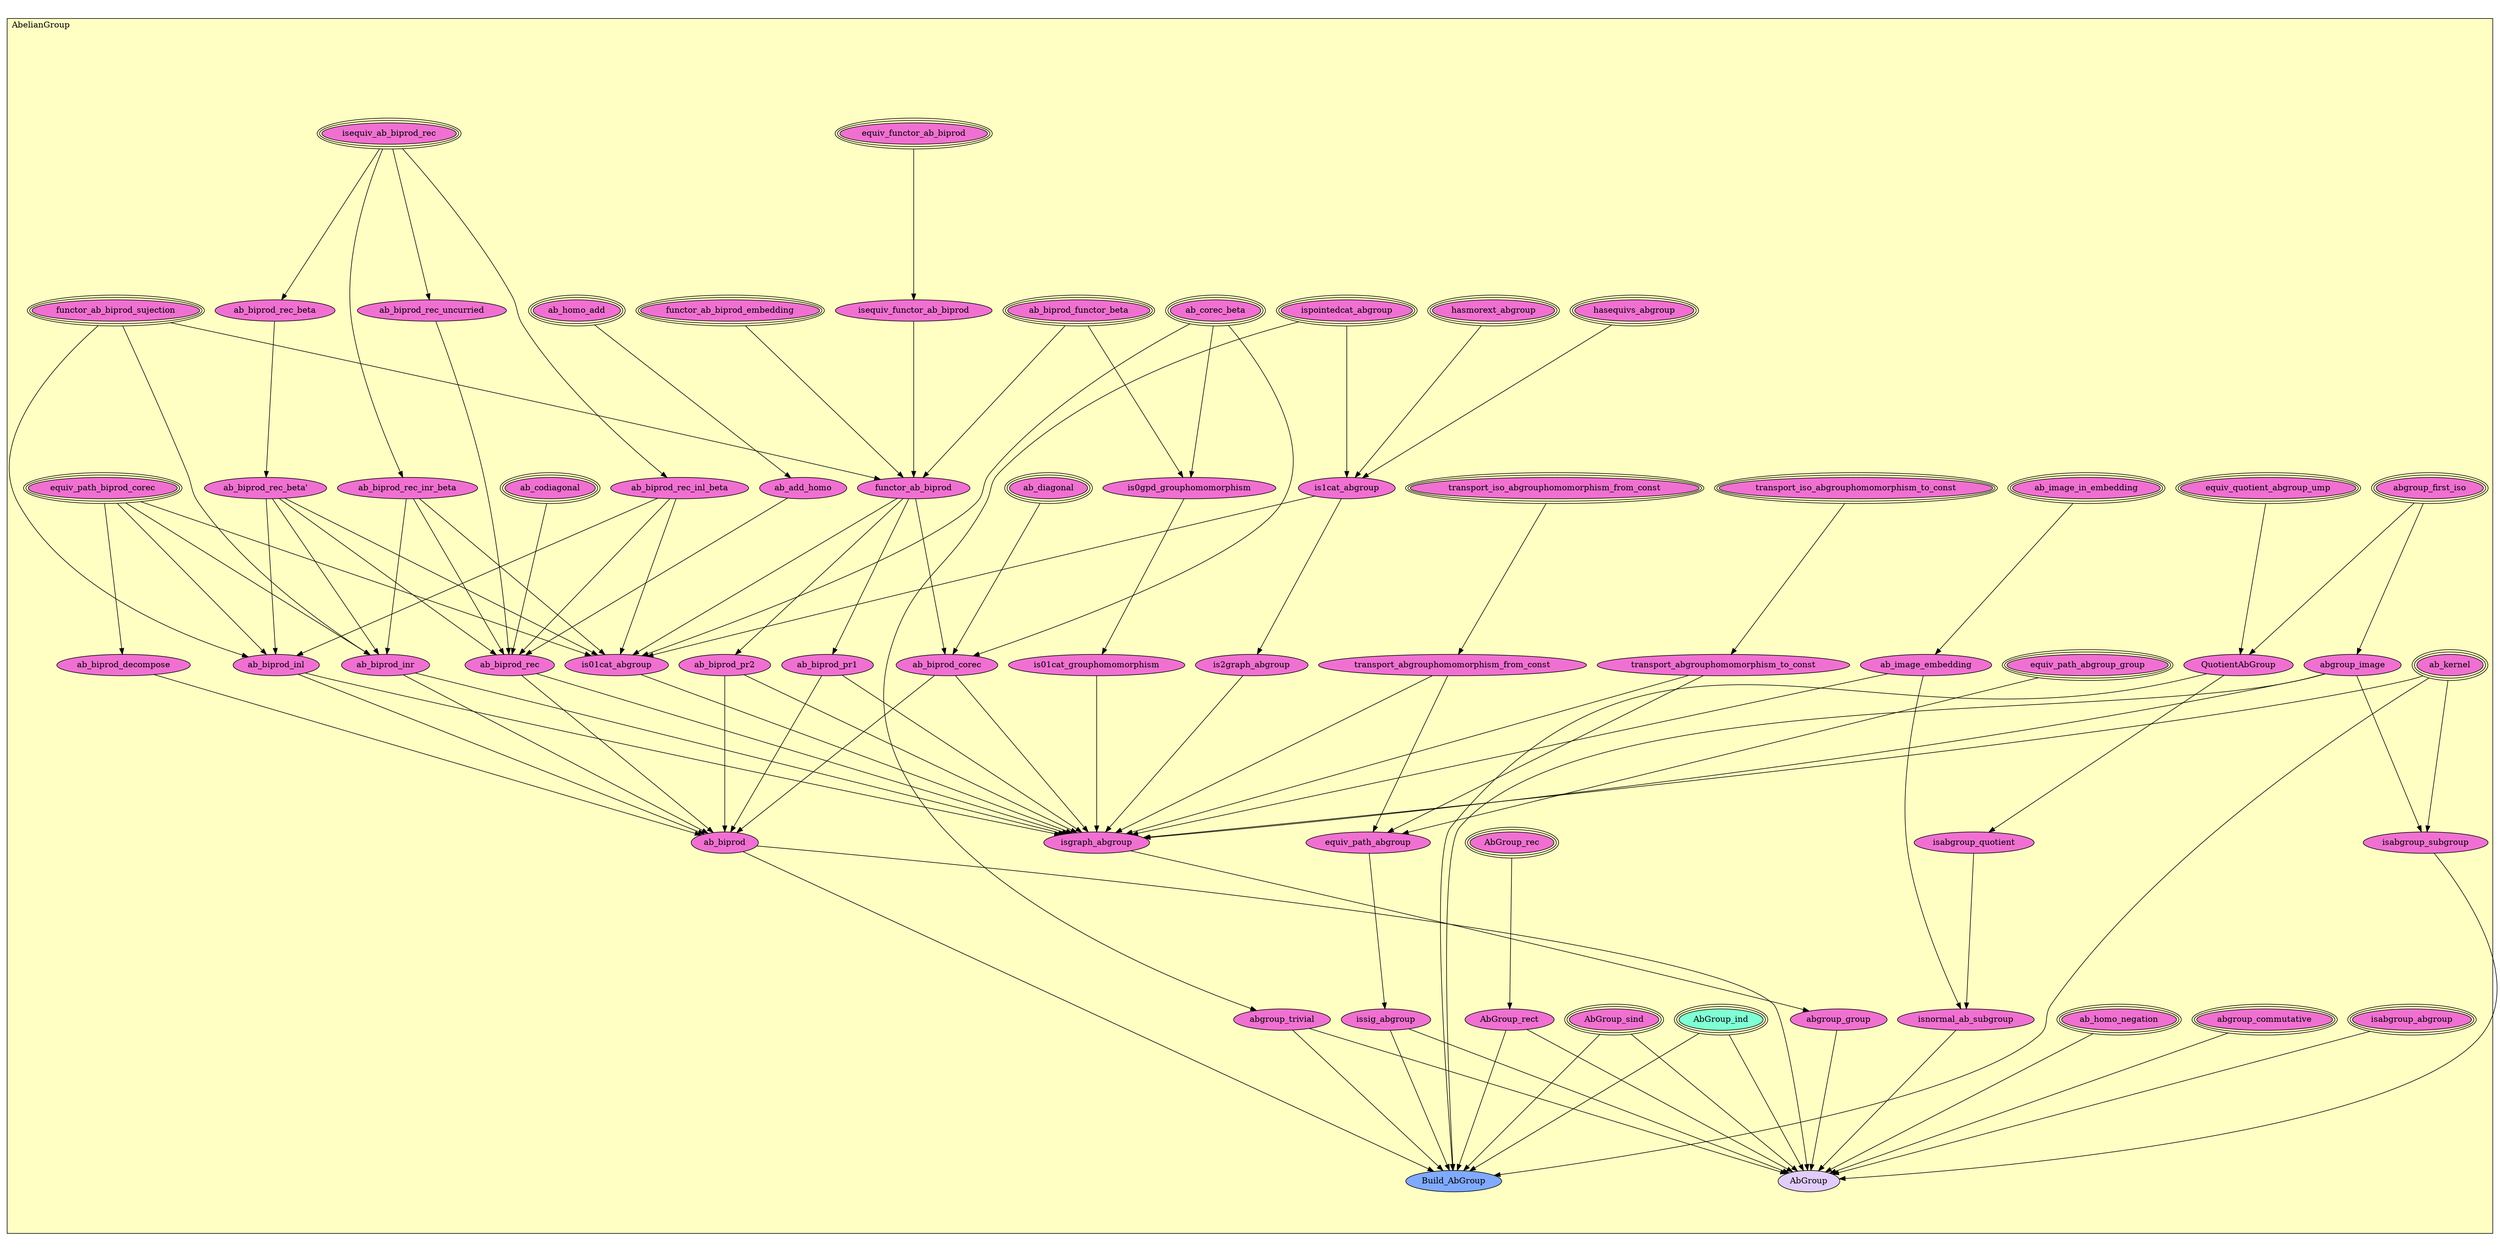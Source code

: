 digraph HoTT_Algebra_AbGroups_AbelianGroup {
  graph [ratio=0.5]
  node [style=filled]
AbelianGroup_ab_image_in_embedding [label="ab_image_in_embedding", URL=<AbelianGroup.html#ab_image_in_embedding>, peripheries=3, fillcolor="#F070D1"] ;
AbelianGroup_ab_image_embedding [label="ab_image_embedding", URL=<AbelianGroup.html#ab_image_embedding>, fillcolor="#F070D1"] ;
AbelianGroup_ab_homo_add [label="ab_homo_add", URL=<AbelianGroup.html#ab_homo_add>, peripheries=3, fillcolor="#F070D1"] ;
AbelianGroup_ab_add_homo [label="ab_add_homo", URL=<AbelianGroup.html#ab_add_homo>, fillcolor="#F070D1"] ;
AbelianGroup_ab_homo_negation [label="ab_homo_negation", URL=<AbelianGroup.html#ab_homo_negation>, peripheries=3, fillcolor="#F070D1"] ;
AbelianGroup_transport_iso_abgrouphomomorphism_to_const [label="transport_iso_abgrouphomomorphism_to_const", URL=<AbelianGroup.html#transport_iso_abgrouphomomorphism_to_const>, peripheries=3, fillcolor="#F070D1"] ;
AbelianGroup_transport_abgrouphomomorphism_to_const [label="transport_abgrouphomomorphism_to_const", URL=<AbelianGroup.html#transport_abgrouphomomorphism_to_const>, fillcolor="#F070D1"] ;
AbelianGroup_transport_iso_abgrouphomomorphism_from_const [label="transport_iso_abgrouphomomorphism_from_const", URL=<AbelianGroup.html#transport_iso_abgrouphomomorphism_from_const>, peripheries=3, fillcolor="#F070D1"] ;
AbelianGroup_transport_abgrouphomomorphism_from_const [label="transport_abgrouphomomorphism_from_const", URL=<AbelianGroup.html#transport_abgrouphomomorphism_from_const>, fillcolor="#F070D1"] ;
AbelianGroup_ab_kernel [label="ab_kernel", URL=<AbelianGroup.html#ab_kernel>, peripheries=3, fillcolor="#F070D1"] ;
AbelianGroup_equiv_path_biprod_corec [label="equiv_path_biprod_corec", URL=<AbelianGroup.html#equiv_path_biprod_corec>, peripheries=3, fillcolor="#F070D1"] ;
AbelianGroup_ab_biprod_decompose [label="ab_biprod_decompose", URL=<AbelianGroup.html#ab_biprod_decompose>, fillcolor="#F070D1"] ;
AbelianGroup_functor_ab_biprod_sujection [label="functor_ab_biprod_sujection", URL=<AbelianGroup.html#functor_ab_biprod_sujection>, peripheries=3, fillcolor="#F070D1"] ;
AbelianGroup_functor_ab_biprod_embedding [label="functor_ab_biprod_embedding", URL=<AbelianGroup.html#functor_ab_biprod_embedding>, peripheries=3, fillcolor="#F070D1"] ;
AbelianGroup_equiv_functor_ab_biprod [label="equiv_functor_ab_biprod", URL=<AbelianGroup.html#equiv_functor_ab_biprod>, peripheries=3, fillcolor="#F070D1"] ;
AbelianGroup_isequiv_functor_ab_biprod [label="isequiv_functor_ab_biprod", URL=<AbelianGroup.html#isequiv_functor_ab_biprod>, fillcolor="#F070D1"] ;
AbelianGroup_ab_biprod_functor_beta [label="ab_biprod_functor_beta", URL=<AbelianGroup.html#ab_biprod_functor_beta>, peripheries=3, fillcolor="#F070D1"] ;
AbelianGroup_functor_ab_biprod [label="functor_ab_biprod", URL=<AbelianGroup.html#functor_ab_biprod>, fillcolor="#F070D1"] ;
AbelianGroup_ab_corec_beta [label="ab_corec_beta", URL=<AbelianGroup.html#ab_corec_beta>, peripheries=3, fillcolor="#F070D1"] ;
AbelianGroup_ab_diagonal [label="ab_diagonal", URL=<AbelianGroup.html#ab_diagonal>, peripheries=3, fillcolor="#F070D1"] ;
AbelianGroup_ab_biprod_corec [label="ab_biprod_corec", URL=<AbelianGroup.html#ab_biprod_corec>, fillcolor="#F070D1"] ;
AbelianGroup_isequiv_ab_biprod_rec [label="isequiv_ab_biprod_rec", URL=<AbelianGroup.html#isequiv_ab_biprod_rec>, peripheries=3, fillcolor="#F070D1"] ;
AbelianGroup_ab_biprod_rec_inr_beta [label="ab_biprod_rec_inr_beta", URL=<AbelianGroup.html#ab_biprod_rec_inr_beta>, fillcolor="#F070D1"] ;
AbelianGroup_ab_biprod_rec_inl_beta [label="ab_biprod_rec_inl_beta", URL=<AbelianGroup.html#ab_biprod_rec_inl_beta>, fillcolor="#F070D1"] ;
AbelianGroup_ab_biprod_rec_beta [label="ab_biprod_rec_beta", URL=<AbelianGroup.html#ab_biprod_rec_beta>, fillcolor="#F070D1"] ;
AbelianGroup_ab_biprod_rec_beta_ [label="ab_biprod_rec_beta'", URL=<AbelianGroup.html#ab_biprod_rec_beta'>, fillcolor="#F070D1"] ;
AbelianGroup_ab_biprod_rec_uncurried [label="ab_biprod_rec_uncurried", URL=<AbelianGroup.html#ab_biprod_rec_uncurried>, fillcolor="#F070D1"] ;
AbelianGroup_ab_codiagonal [label="ab_codiagonal", URL=<AbelianGroup.html#ab_codiagonal>, peripheries=3, fillcolor="#F070D1"] ;
AbelianGroup_ab_biprod_pr2 [label="ab_biprod_pr2", URL=<AbelianGroup.html#ab_biprod_pr2>, fillcolor="#F070D1"] ;
AbelianGroup_ab_biprod_pr1 [label="ab_biprod_pr1", URL=<AbelianGroup.html#ab_biprod_pr1>, fillcolor="#F070D1"] ;
AbelianGroup_ab_biprod_rec [label="ab_biprod_rec", URL=<AbelianGroup.html#ab_biprod_rec>, fillcolor="#F070D1"] ;
AbelianGroup_ab_biprod_inr [label="ab_biprod_inr", URL=<AbelianGroup.html#ab_biprod_inr>, fillcolor="#F070D1"] ;
AbelianGroup_ab_biprod_inl [label="ab_biprod_inl", URL=<AbelianGroup.html#ab_biprod_inl>, fillcolor="#F070D1"] ;
AbelianGroup_ab_biprod [label="ab_biprod", URL=<AbelianGroup.html#ab_biprod>, fillcolor="#F070D1"] ;
AbelianGroup_abgroup_first_iso [label="abgroup_first_iso", URL=<AbelianGroup.html#abgroup_first_iso>, peripheries=3, fillcolor="#F070D1"] ;
AbelianGroup_abgroup_image [label="abgroup_image", URL=<AbelianGroup.html#abgroup_image>, fillcolor="#F070D1"] ;
AbelianGroup_ispointedcat_abgroup [label="ispointedcat_abgroup", URL=<AbelianGroup.html#ispointedcat_abgroup>, peripheries=3, fillcolor="#F070D1"] ;
AbelianGroup_abgroup_trivial [label="abgroup_trivial", URL=<AbelianGroup.html#abgroup_trivial>, fillcolor="#F070D1"] ;
AbelianGroup_hasequivs_abgroup [label="hasequivs_abgroup", URL=<AbelianGroup.html#hasequivs_abgroup>, peripheries=3, fillcolor="#F070D1"] ;
AbelianGroup_hasmorext_abgroup [label="hasmorext_abgroup", URL=<AbelianGroup.html#hasmorext_abgroup>, peripheries=3, fillcolor="#F070D1"] ;
AbelianGroup_is1cat_abgroup [label="is1cat_abgroup", URL=<AbelianGroup.html#is1cat_abgroup>, fillcolor="#F070D1"] ;
AbelianGroup_is2graph_abgroup [label="is2graph_abgroup", URL=<AbelianGroup.html#is2graph_abgroup>, fillcolor="#F070D1"] ;
AbelianGroup_is0gpd_grouphomomorphism [label="is0gpd_grouphomomorphism", URL=<AbelianGroup.html#is0gpd_grouphomomorphism>, fillcolor="#F070D1"] ;
AbelianGroup_is01cat_grouphomomorphism [label="is01cat_grouphomomorphism", URL=<AbelianGroup.html#is01cat_grouphomomorphism>, fillcolor="#F070D1"] ;
AbelianGroup_is01cat_abgroup [label="is01cat_abgroup", URL=<AbelianGroup.html#is01cat_abgroup>, fillcolor="#F070D1"] ;
AbelianGroup_isgraph_abgroup [label="isgraph_abgroup", URL=<AbelianGroup.html#isgraph_abgroup>, fillcolor="#F070D1"] ;
AbelianGroup_equiv_quotient_abgroup_ump [label="equiv_quotient_abgroup_ump", URL=<AbelianGroup.html#equiv_quotient_abgroup_ump>, peripheries=3, fillcolor="#F070D1"] ;
AbelianGroup_QuotientAbGroup [label="QuotientAbGroup", URL=<AbelianGroup.html#QuotientAbGroup>, fillcolor="#F070D1"] ;
AbelianGroup_isabgroup_quotient [label="isabgroup_quotient", URL=<AbelianGroup.html#isabgroup_quotient>, fillcolor="#F070D1"] ;
AbelianGroup_isnormal_ab_subgroup [label="isnormal_ab_subgroup", URL=<AbelianGroup.html#isnormal_ab_subgroup>, fillcolor="#F070D1"] ;
AbelianGroup_isabgroup_subgroup [label="isabgroup_subgroup", URL=<AbelianGroup.html#isabgroup_subgroup>, fillcolor="#F070D1"] ;
AbelianGroup_equiv_path_abgroup_group [label="equiv_path_abgroup_group", URL=<AbelianGroup.html#equiv_path_abgroup_group>, peripheries=3, fillcolor="#F070D1"] ;
AbelianGroup_equiv_path_abgroup [label="equiv_path_abgroup", URL=<AbelianGroup.html#equiv_path_abgroup>, fillcolor="#F070D1"] ;
AbelianGroup_issig_abgroup [label="issig_abgroup", URL=<AbelianGroup.html#issig_abgroup>, fillcolor="#F070D1"] ;
AbelianGroup_isabgroup_abgroup [label="isabgroup_abgroup", URL=<AbelianGroup.html#isabgroup_abgroup>, peripheries=3, fillcolor="#F070D1"] ;
AbelianGroup_abgroup_commutative [label="abgroup_commutative", URL=<AbelianGroup.html#abgroup_commutative>, peripheries=3, fillcolor="#F070D1"] ;
AbelianGroup_abgroup_group [label="abgroup_group", URL=<AbelianGroup.html#abgroup_group>, fillcolor="#F070D1"] ;
AbelianGroup_AbGroup_sind [label="AbGroup_sind", URL=<AbelianGroup.html#AbGroup_sind>, peripheries=3, fillcolor="#F070D1"] ;
AbelianGroup_AbGroup_rec [label="AbGroup_rec", URL=<AbelianGroup.html#AbGroup_rec>, peripheries=3, fillcolor="#F070D1"] ;
AbelianGroup_AbGroup_ind [label="AbGroup_ind", URL=<AbelianGroup.html#AbGroup_ind>, peripheries=3, fillcolor="#7FFFD4"] ;
AbelianGroup_AbGroup_rect [label="AbGroup_rect", URL=<AbelianGroup.html#AbGroup_rect>, fillcolor="#F070D1"] ;
AbelianGroup_Build_AbGroup [label="Build_AbGroup", URL=<AbelianGroup.html#Build_AbGroup>, fillcolor="#7FAAFF"] ;
AbelianGroup_AbGroup [label="AbGroup", URL=<AbelianGroup.html#AbGroup>, fillcolor="#E2CDFA"] ;
  AbelianGroup_ab_image_in_embedding -> AbelianGroup_ab_image_embedding [] ;
  AbelianGroup_ab_image_embedding -> AbelianGroup_isgraph_abgroup [] ;
  AbelianGroup_ab_image_embedding -> AbelianGroup_isnormal_ab_subgroup [] ;
  AbelianGroup_ab_homo_add -> AbelianGroup_ab_add_homo [] ;
  AbelianGroup_ab_add_homo -> AbelianGroup_ab_biprod_rec [] ;
  AbelianGroup_ab_homo_negation -> AbelianGroup_AbGroup [] ;
  AbelianGroup_transport_iso_abgrouphomomorphism_to_const -> AbelianGroup_transport_abgrouphomomorphism_to_const [] ;
  AbelianGroup_transport_abgrouphomomorphism_to_const -> AbelianGroup_isgraph_abgroup [] ;
  AbelianGroup_transport_abgrouphomomorphism_to_const -> AbelianGroup_equiv_path_abgroup [] ;
  AbelianGroup_transport_iso_abgrouphomomorphism_from_const -> AbelianGroup_transport_abgrouphomomorphism_from_const [] ;
  AbelianGroup_transport_abgrouphomomorphism_from_const -> AbelianGroup_isgraph_abgroup [] ;
  AbelianGroup_transport_abgrouphomomorphism_from_const -> AbelianGroup_equiv_path_abgroup [] ;
  AbelianGroup_ab_kernel -> AbelianGroup_isgraph_abgroup [] ;
  AbelianGroup_ab_kernel -> AbelianGroup_isabgroup_subgroup [] ;
  AbelianGroup_ab_kernel -> AbelianGroup_Build_AbGroup [] ;
  AbelianGroup_equiv_path_biprod_corec -> AbelianGroup_ab_biprod_decompose [] ;
  AbelianGroup_equiv_path_biprod_corec -> AbelianGroup_ab_biprod_inr [] ;
  AbelianGroup_equiv_path_biprod_corec -> AbelianGroup_ab_biprod_inl [] ;
  AbelianGroup_equiv_path_biprod_corec -> AbelianGroup_is01cat_abgroup [] ;
  AbelianGroup_ab_biprod_decompose -> AbelianGroup_ab_biprod [] ;
  AbelianGroup_functor_ab_biprod_sujection -> AbelianGroup_functor_ab_biprod [] ;
  AbelianGroup_functor_ab_biprod_sujection -> AbelianGroup_ab_biprod_inr [] ;
  AbelianGroup_functor_ab_biprod_sujection -> AbelianGroup_ab_biprod_inl [] ;
  AbelianGroup_functor_ab_biprod_embedding -> AbelianGroup_functor_ab_biprod [] ;
  AbelianGroup_equiv_functor_ab_biprod -> AbelianGroup_isequiv_functor_ab_biprod [] ;
  AbelianGroup_isequiv_functor_ab_biprod -> AbelianGroup_functor_ab_biprod [] ;
  AbelianGroup_ab_biprod_functor_beta -> AbelianGroup_functor_ab_biprod [] ;
  AbelianGroup_ab_biprod_functor_beta -> AbelianGroup_is0gpd_grouphomomorphism [] ;
  AbelianGroup_functor_ab_biprod -> AbelianGroup_ab_biprod_corec [] ;
  AbelianGroup_functor_ab_biprod -> AbelianGroup_ab_biprod_pr2 [] ;
  AbelianGroup_functor_ab_biprod -> AbelianGroup_ab_biprod_pr1 [] ;
  AbelianGroup_functor_ab_biprod -> AbelianGroup_is01cat_abgroup [] ;
  AbelianGroup_ab_corec_beta -> AbelianGroup_ab_biprod_corec [] ;
  AbelianGroup_ab_corec_beta -> AbelianGroup_is0gpd_grouphomomorphism [] ;
  AbelianGroup_ab_corec_beta -> AbelianGroup_is01cat_abgroup [] ;
  AbelianGroup_ab_diagonal -> AbelianGroup_ab_biprod_corec [] ;
  AbelianGroup_ab_biprod_corec -> AbelianGroup_ab_biprod [] ;
  AbelianGroup_ab_biprod_corec -> AbelianGroup_isgraph_abgroup [] ;
  AbelianGroup_isequiv_ab_biprod_rec -> AbelianGroup_ab_biprod_rec_inr_beta [] ;
  AbelianGroup_isequiv_ab_biprod_rec -> AbelianGroup_ab_biprod_rec_inl_beta [] ;
  AbelianGroup_isequiv_ab_biprod_rec -> AbelianGroup_ab_biprod_rec_beta [] ;
  AbelianGroup_isequiv_ab_biprod_rec -> AbelianGroup_ab_biprod_rec_uncurried [] ;
  AbelianGroup_ab_biprod_rec_inr_beta -> AbelianGroup_ab_biprod_rec [] ;
  AbelianGroup_ab_biprod_rec_inr_beta -> AbelianGroup_ab_biprod_inr [] ;
  AbelianGroup_ab_biprod_rec_inr_beta -> AbelianGroup_is01cat_abgroup [] ;
  AbelianGroup_ab_biprod_rec_inl_beta -> AbelianGroup_ab_biprod_rec [] ;
  AbelianGroup_ab_biprod_rec_inl_beta -> AbelianGroup_ab_biprod_inl [] ;
  AbelianGroup_ab_biprod_rec_inl_beta -> AbelianGroup_is01cat_abgroup [] ;
  AbelianGroup_ab_biprod_rec_beta -> AbelianGroup_ab_biprod_rec_beta_ [] ;
  AbelianGroup_ab_biprod_rec_beta_ -> AbelianGroup_ab_biprod_rec [] ;
  AbelianGroup_ab_biprod_rec_beta_ -> AbelianGroup_ab_biprod_inr [] ;
  AbelianGroup_ab_biprod_rec_beta_ -> AbelianGroup_ab_biprod_inl [] ;
  AbelianGroup_ab_biprod_rec_beta_ -> AbelianGroup_is01cat_abgroup [] ;
  AbelianGroup_ab_biprod_rec_uncurried -> AbelianGroup_ab_biprod_rec [] ;
  AbelianGroup_ab_codiagonal -> AbelianGroup_ab_biprod_rec [] ;
  AbelianGroup_ab_biprod_pr2 -> AbelianGroup_ab_biprod [] ;
  AbelianGroup_ab_biprod_pr2 -> AbelianGroup_isgraph_abgroup [] ;
  AbelianGroup_ab_biprod_pr1 -> AbelianGroup_ab_biprod [] ;
  AbelianGroup_ab_biprod_pr1 -> AbelianGroup_isgraph_abgroup [] ;
  AbelianGroup_ab_biprod_rec -> AbelianGroup_ab_biprod [] ;
  AbelianGroup_ab_biprod_rec -> AbelianGroup_isgraph_abgroup [] ;
  AbelianGroup_ab_biprod_inr -> AbelianGroup_ab_biprod [] ;
  AbelianGroup_ab_biprod_inr -> AbelianGroup_isgraph_abgroup [] ;
  AbelianGroup_ab_biprod_inl -> AbelianGroup_ab_biprod [] ;
  AbelianGroup_ab_biprod_inl -> AbelianGroup_isgraph_abgroup [] ;
  AbelianGroup_ab_biprod -> AbelianGroup_Build_AbGroup [] ;
  AbelianGroup_ab_biprod -> AbelianGroup_AbGroup [] ;
  AbelianGroup_abgroup_first_iso -> AbelianGroup_abgroup_image [] ;
  AbelianGroup_abgroup_first_iso -> AbelianGroup_QuotientAbGroup [] ;
  AbelianGroup_abgroup_image -> AbelianGroup_isgraph_abgroup [] ;
  AbelianGroup_abgroup_image -> AbelianGroup_isabgroup_subgroup [] ;
  AbelianGroup_abgroup_image -> AbelianGroup_Build_AbGroup [] ;
  AbelianGroup_ispointedcat_abgroup -> AbelianGroup_abgroup_trivial [] ;
  AbelianGroup_ispointedcat_abgroup -> AbelianGroup_is1cat_abgroup [] ;
  AbelianGroup_abgroup_trivial -> AbelianGroup_Build_AbGroup [] ;
  AbelianGroup_abgroup_trivial -> AbelianGroup_AbGroup [] ;
  AbelianGroup_hasequivs_abgroup -> AbelianGroup_is1cat_abgroup [] ;
  AbelianGroup_hasmorext_abgroup -> AbelianGroup_is1cat_abgroup [] ;
  AbelianGroup_is1cat_abgroup -> AbelianGroup_is2graph_abgroup [] ;
  AbelianGroup_is1cat_abgroup -> AbelianGroup_is01cat_abgroup [] ;
  AbelianGroup_is2graph_abgroup -> AbelianGroup_isgraph_abgroup [] ;
  AbelianGroup_is0gpd_grouphomomorphism -> AbelianGroup_is01cat_grouphomomorphism [] ;
  AbelianGroup_is01cat_grouphomomorphism -> AbelianGroup_isgraph_abgroup [] ;
  AbelianGroup_is01cat_abgroup -> AbelianGroup_isgraph_abgroup [] ;
  AbelianGroup_isgraph_abgroup -> AbelianGroup_abgroup_group [] ;
  AbelianGroup_equiv_quotient_abgroup_ump -> AbelianGroup_QuotientAbGroup [] ;
  AbelianGroup_QuotientAbGroup -> AbelianGroup_isabgroup_quotient [] ;
  AbelianGroup_QuotientAbGroup -> AbelianGroup_Build_AbGroup [] ;
  AbelianGroup_isabgroup_quotient -> AbelianGroup_isnormal_ab_subgroup [] ;
  AbelianGroup_isnormal_ab_subgroup -> AbelianGroup_AbGroup [] ;
  AbelianGroup_isabgroup_subgroup -> AbelianGroup_AbGroup [] ;
  AbelianGroup_equiv_path_abgroup_group -> AbelianGroup_equiv_path_abgroup [] ;
  AbelianGroup_equiv_path_abgroup -> AbelianGroup_issig_abgroup [] ;
  AbelianGroup_issig_abgroup -> AbelianGroup_Build_AbGroup [] ;
  AbelianGroup_issig_abgroup -> AbelianGroup_AbGroup [] ;
  AbelianGroup_isabgroup_abgroup -> AbelianGroup_AbGroup [] ;
  AbelianGroup_abgroup_commutative -> AbelianGroup_AbGroup [] ;
  AbelianGroup_abgroup_group -> AbelianGroup_AbGroup [] ;
  AbelianGroup_AbGroup_sind -> AbelianGroup_Build_AbGroup [] ;
  AbelianGroup_AbGroup_sind -> AbelianGroup_AbGroup [] ;
  AbelianGroup_AbGroup_rec -> AbelianGroup_AbGroup_rect [] ;
  AbelianGroup_AbGroup_ind -> AbelianGroup_Build_AbGroup [] ;
  AbelianGroup_AbGroup_ind -> AbelianGroup_AbGroup [] ;
  AbelianGroup_AbGroup_rect -> AbelianGroup_Build_AbGroup [] ;
  AbelianGroup_AbGroup_rect -> AbelianGroup_AbGroup [] ;
subgraph cluster_AbelianGroup { label="AbelianGroup"; fillcolor="#FFFFC3"; labeljust=l; style=filled 
AbelianGroup_AbGroup; AbelianGroup_Build_AbGroup; AbelianGroup_AbGroup_rect; AbelianGroup_AbGroup_ind; AbelianGroup_AbGroup_rec; AbelianGroup_AbGroup_sind; AbelianGroup_abgroup_group; AbelianGroup_abgroup_commutative; AbelianGroup_isabgroup_abgroup; AbelianGroup_issig_abgroup; AbelianGroup_equiv_path_abgroup; AbelianGroup_equiv_path_abgroup_group; AbelianGroup_isabgroup_subgroup; AbelianGroup_isnormal_ab_subgroup; AbelianGroup_isabgroup_quotient; AbelianGroup_QuotientAbGroup; AbelianGroup_equiv_quotient_abgroup_ump; AbelianGroup_isgraph_abgroup; AbelianGroup_is01cat_abgroup; AbelianGroup_is01cat_grouphomomorphism; AbelianGroup_is0gpd_grouphomomorphism; AbelianGroup_is2graph_abgroup; AbelianGroup_is1cat_abgroup; AbelianGroup_hasmorext_abgroup; AbelianGroup_hasequivs_abgroup; AbelianGroup_abgroup_trivial; AbelianGroup_ispointedcat_abgroup; AbelianGroup_abgroup_image; AbelianGroup_abgroup_first_iso; AbelianGroup_ab_biprod; AbelianGroup_ab_biprod_inl; AbelianGroup_ab_biprod_inr; AbelianGroup_ab_biprod_rec; AbelianGroup_ab_biprod_pr1; AbelianGroup_ab_biprod_pr2; AbelianGroup_ab_codiagonal; AbelianGroup_ab_biprod_rec_uncurried; AbelianGroup_ab_biprod_rec_beta_; AbelianGroup_ab_biprod_rec_beta; AbelianGroup_ab_biprod_rec_inl_beta; AbelianGroup_ab_biprod_rec_inr_beta; AbelianGroup_isequiv_ab_biprod_rec; AbelianGroup_ab_biprod_corec; AbelianGroup_ab_diagonal; AbelianGroup_ab_corec_beta; AbelianGroup_functor_ab_biprod; AbelianGroup_ab_biprod_functor_beta; AbelianGroup_isequiv_functor_ab_biprod; AbelianGroup_equiv_functor_ab_biprod; AbelianGroup_functor_ab_biprod_embedding; AbelianGroup_functor_ab_biprod_sujection; AbelianGroup_ab_biprod_decompose; AbelianGroup_equiv_path_biprod_corec; AbelianGroup_ab_kernel; AbelianGroup_transport_abgrouphomomorphism_from_const; AbelianGroup_transport_iso_abgrouphomomorphism_from_const; AbelianGroup_transport_abgrouphomomorphism_to_const; AbelianGroup_transport_iso_abgrouphomomorphism_to_const; AbelianGroup_ab_homo_negation; AbelianGroup_ab_add_homo; AbelianGroup_ab_homo_add; AbelianGroup_ab_image_embedding; AbelianGroup_ab_image_in_embedding; };
} /* END */
